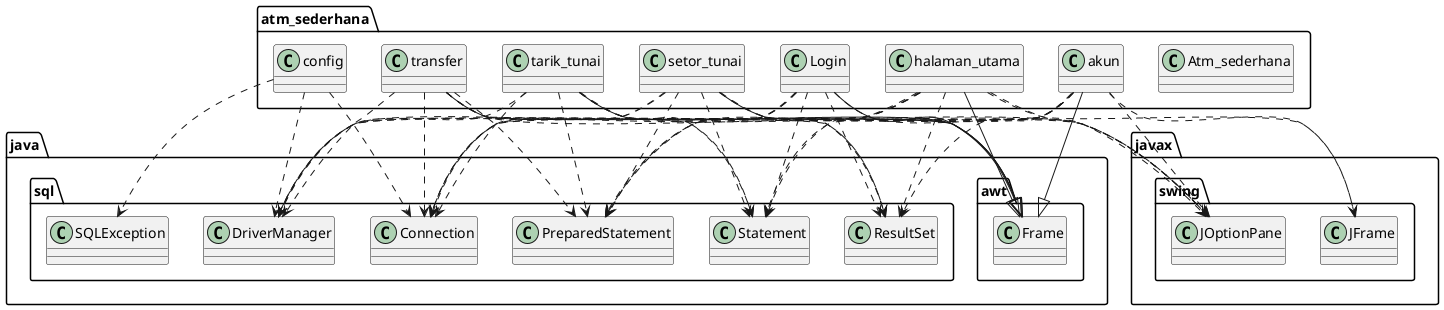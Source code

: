@startuml
class atm_sederhana.Atm_sederhana
class atm_sederhana.Login
class atm_sederhana.akun
class atm_sederhana.config
class atm_sederhana.halaman_utama
class atm_sederhana.setor_tunai
class atm_sederhana.tarik_tunai
class atm_sederhana.transfer
class java.awt.Frame
class java.sql.Connection
class java.sql.DriverManager
class java.sql.PreparedStatement
class java.sql.ResultSet
class java.sql.SQLException
class java.sql.Statement
class javax.swing.JFrame
class javax.swing.JOptionPane
atm_sederhana.Login --|> java.awt.Frame
atm_sederhana.Login ..> java.sql.Connection
atm_sederhana.Login ..> java.sql.DriverManager
atm_sederhana.Login ..> java.sql.PreparedStatement
atm_sederhana.Login ..> java.sql.ResultSet
atm_sederhana.Login ..> java.sql.Statement
atm_sederhana.Login ..> javax.swing.JOptionPane
atm_sederhana.akun --|> java.awt.Frame
atm_sederhana.akun ..> java.sql.Connection
atm_sederhana.akun ..> java.sql.DriverManager
atm_sederhana.akun ..> java.sql.PreparedStatement
atm_sederhana.akun ..> java.sql.ResultSet
atm_sederhana.akun ..> java.sql.Statement
atm_sederhana.akun ..> javax.swing.JFrame
atm_sederhana.akun ..> javax.swing.JOptionPane
atm_sederhana.config ..> java.sql.Connection
atm_sederhana.config ..> java.sql.DriverManager
atm_sederhana.config ..> java.sql.SQLException
atm_sederhana.halaman_utama --|> java.awt.Frame
atm_sederhana.halaman_utama ..> java.sql.Connection
atm_sederhana.halaman_utama ..> java.sql.DriverManager
atm_sederhana.halaman_utama ..> java.sql.PreparedStatement
atm_sederhana.halaman_utama ..> java.sql.ResultSet
atm_sederhana.halaman_utama ..> java.sql.Statement
atm_sederhana.halaman_utama ..> javax.swing.JFrame
atm_sederhana.halaman_utama ..> javax.swing.JOptionPane
atm_sederhana.setor_tunai --|> java.awt.Frame
atm_sederhana.setor_tunai ..> java.sql.Connection
atm_sederhana.setor_tunai ..> java.sql.DriverManager
atm_sederhana.setor_tunai ..> java.sql.PreparedStatement
atm_sederhana.setor_tunai ..> java.sql.ResultSet
atm_sederhana.setor_tunai ..> java.sql.Statement
atm_sederhana.setor_tunai ..> javax.swing.JOptionPane
atm_sederhana.tarik_tunai --|> java.awt.Frame
atm_sederhana.tarik_tunai ..> java.sql.Connection
atm_sederhana.tarik_tunai ..> java.sql.DriverManager
atm_sederhana.tarik_tunai ..> java.sql.PreparedStatement
atm_sederhana.tarik_tunai ..> java.sql.ResultSet
atm_sederhana.tarik_tunai ..> java.sql.Statement
atm_sederhana.tarik_tunai ..> javax.swing.JOptionPane
atm_sederhana.transfer --|> java.awt.Frame
atm_sederhana.transfer ..> java.sql.Connection
atm_sederhana.transfer ..> java.sql.DriverManager
atm_sederhana.transfer ..> java.sql.PreparedStatement
atm_sederhana.transfer ..> java.sql.ResultSet
atm_sederhana.transfer ..> java.sql.Statement
atm_sederhana.transfer ..> javax.swing.JOptionPane
@enduml